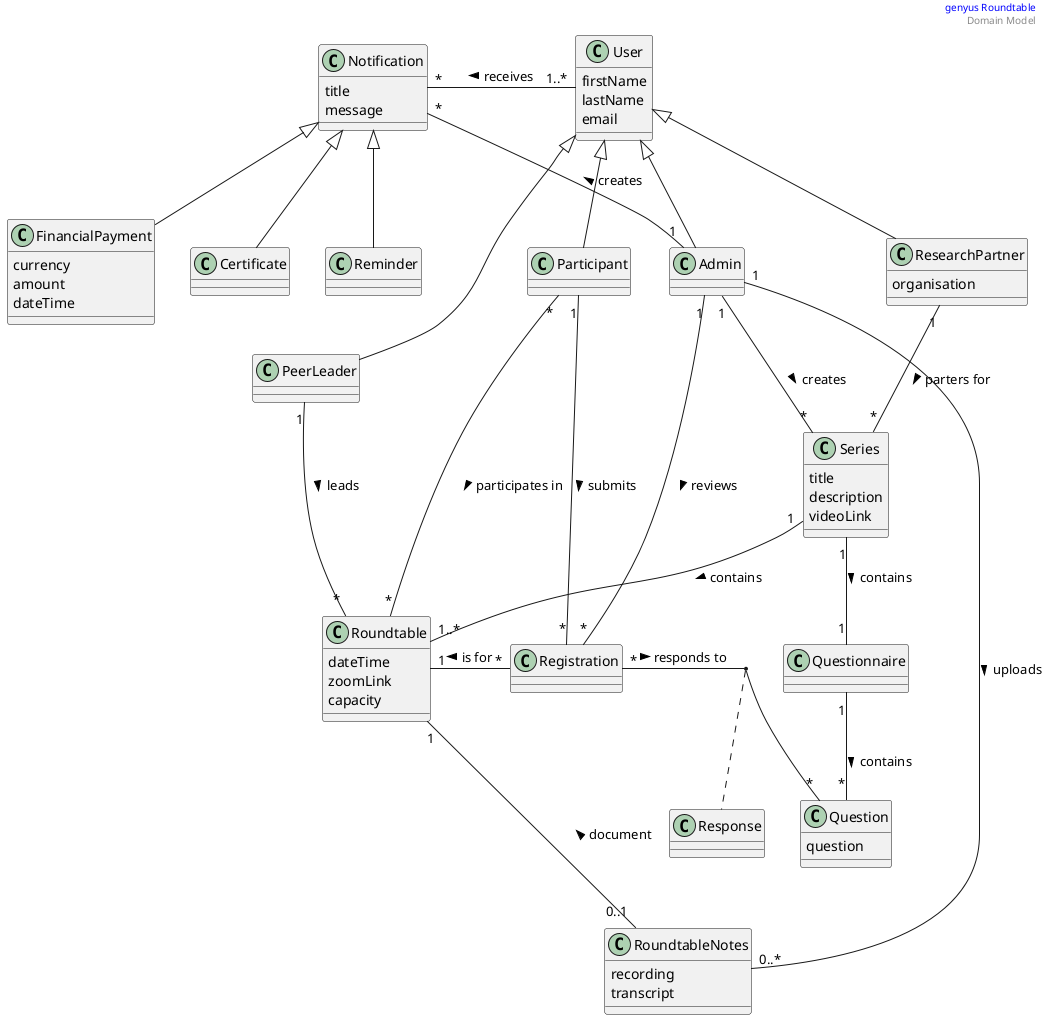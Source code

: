 @startuml

right header
<font color=blue>genyus Roundtable</font>
Domain Model
endheader

class User {
  firstName
  lastName
  email
}

class Admin {
}

class PeerLeader {
}

class ResearchPartner {
  organisation
}

class Participant {
}

class Series {
  title
  description
  videoLink
}

class Roundtable {
  dateTime
  zoomLink
  capacity
}

class RoundtableNotes {
  recording
  transcript
}

class Registration {
}

class Notification {
  title
  message
}

class Questionnaire {
}

class Question {
  question
}

class Reminder {
}

class FinancialPayment {
  currency
  amount
  dateTime
}

class Certificate {
}

Reminder -up-|> Notification
FinancialPayment -up-|> Notification
Certificate -up-|> Notification

ResearchPartner -up-|> User
Admin -up-|> User
Participant -up-|> User
PeerLeader -up-|> User

Admin "1" -down- "*" Series: creates >
ResearchPartner "1" -down- "*" Series: parters for >
Participant "*" -down-- "*" Roundtable: participates in >
Participant "1" - "*" Registration: submits >
Roundtable "1" - "*" Registration: is for <
PeerLeader "1" - "*" Roundtable: leads >
Admin "1" - "*" Notification: creates >
Admin "1" - "*" Registration: reviews >
User "1..*" -left- "*" Notification: receives >
Roundtable "1" --down- "0..1" RoundtableNotes: document < 
Series "1" -down- "1..*" Roundtable: contains >
Questionnaire "1" -down- "*" Question: contains >
Series "1" -down- "1" Questionnaire: contains >
Registration "*" - "*" Question: responds to >
(Question, Registration) .. Response
Admin "1" - "0..*" RoundtableNotes: uploads >

@enduml
